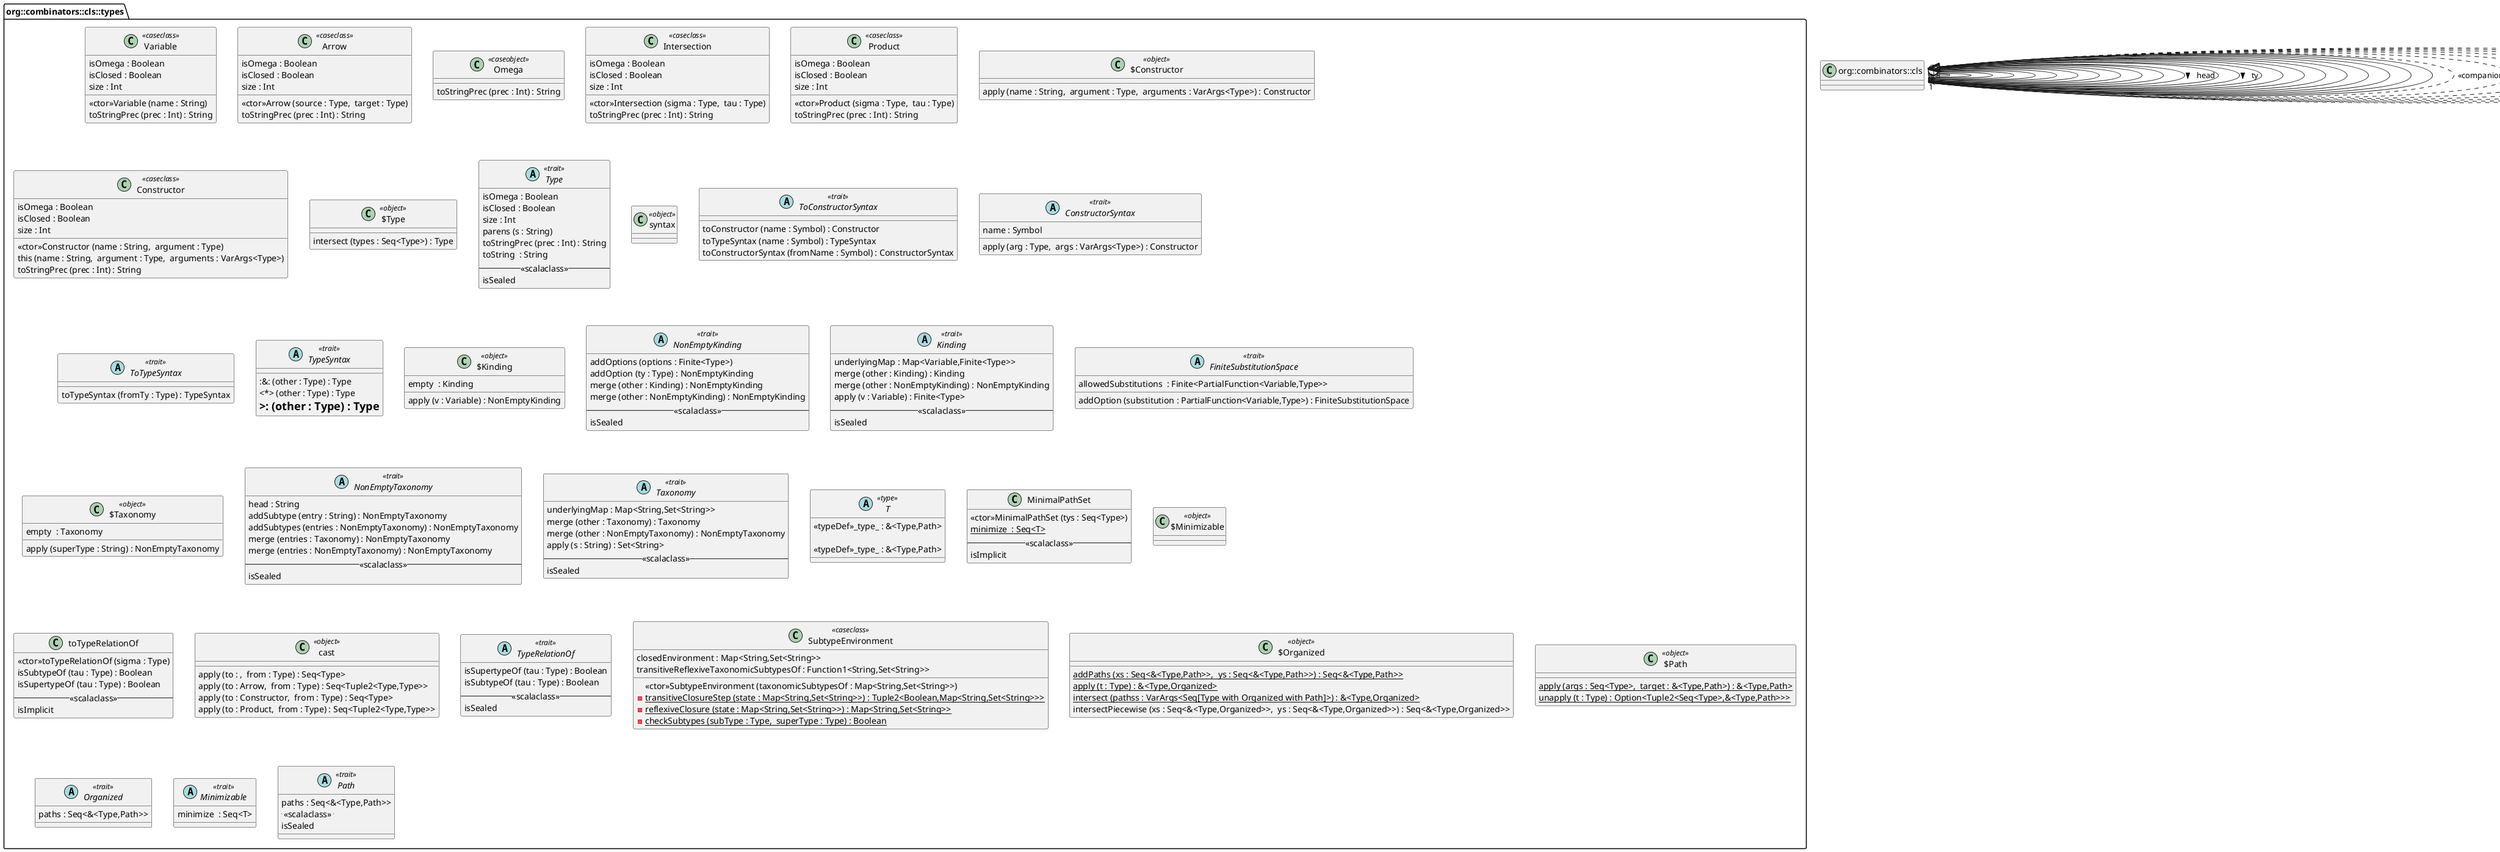 @startuml need_to_find_id
package org::combinators::cls::types{
    class org::combinators::cls::types.Variable << caseclass >>{
        isOmega : Boolean 
        isClosed : Boolean 
        size : Int 
        << ctor >>Variable (name : String) 
        toStringPrec (prec : Int) : String 
    
    }
    class org::combinators::cls::types.Arrow << caseclass >>{
        isOmega : Boolean 
        isClosed : Boolean 
        size : Int 
        << ctor >>Arrow (source : Type,  target : Type) 
        toStringPrec (prec : Int) : String 
    
    }
    class org::combinators::cls::types.Omega << caseobject >>{
        toStringPrec (prec : Int) : String 
    
    }
    class org::combinators::cls::types.Intersection << caseclass >>{
        isOmega : Boolean 
        isClosed : Boolean 
        size : Int 
        << ctor >>Intersection (sigma : Type,  tau : Type) 
        toStringPrec (prec : Int) : String 
    
    }
    class org::combinators::cls::types.Product << caseclass >>{
        isOmega : Boolean 
        isClosed : Boolean 
        size : Int 
        << ctor >>Product (sigma : Type,  tau : Type) 
        toStringPrec (prec : Int) : String 
    
    }
    class org::combinators::cls::types.$Constructor << object >>{
        apply (name : String,  argument : Type,  arguments : VarArgs<Type>) : Constructor 
    
    }
    class org::combinators::cls::types.Constructor << caseclass >>{
        isOmega : Boolean 
        isClosed : Boolean 
        size : Int 
        << ctor >>Constructor (name : String,  argument : Type) 
        this (name : String,  argument : Type,  arguments : VarArgs<Type>) 
        toStringPrec (prec : Int) : String 
    
    }
    class org::combinators::cls::types.$Type << object >>{
        intersect (types : Seq<Type>) : Type 
    
    }
    abstract class org::combinators::cls::types.Type << trait >>{
        isOmega : Boolean 
        isClosed : Boolean 
        size : Int 
        parens (s : String) 
        toStringPrec (prec : Int) : String
        toString  : String 
    -- <<scalaclass>> --
        isSealed
    }
    class org::combinators::cls::types.syntax << object >>
    abstract class org::combinators::cls::types.ToConstructorSyntax << trait >>{
        toConstructor (name : Symbol) : Constructor
        toTypeSyntax (name : Symbol) : TypeSyntax
        toConstructorSyntax (fromName : Symbol) : ConstructorSyntax 
    
    }
    abstract class org::combinators::cls::types.ConstructorSyntax << trait >>{
        name : Symbol 
        apply (arg : Type,  args : VarArgs<Type>) : Constructor 
    
    }
    abstract class org::combinators::cls::types.ToTypeSyntax << trait >>{
        toTypeSyntax (fromTy : Type) : TypeSyntax 
    
    }
    abstract class org::combinators::cls::types.TypeSyntax << trait >>{
        :&: (other : Type) : Type
        <*> (other : Type) : Type
        =>: (other : Type) : Type 
    
    }
    class org::combinators::cls::types.$Kinding << object >>{
        apply (v : Variable) : NonEmptyKinding
        empty  : Kinding 
    
    }
    abstract class org::combinators::cls::types.NonEmptyKinding << trait >>{
        addOptions (options : Finite<Type>) 
        addOption (ty : Type) : NonEmptyKinding
        merge (other : Kinding) : NonEmptyKinding
        merge (other : NonEmptyKinding) : NonEmptyKinding 
    -- <<scalaclass>> --
        isSealed
    }
    abstract class org::combinators::cls::types.Kinding << trait >>{
        underlyingMap : Map<Variable,Finite<Type>> 
        merge (other : Kinding) : Kinding
        merge (other : NonEmptyKinding) : NonEmptyKinding
        apply (v : Variable) : Finite<Type> 
    -- <<scalaclass>> --
        isSealed
    }
    abstract class org::combinators::cls::types.FiniteSubstitutionSpace << trait >>{
        allowedSubstitutions  : Finite<PartialFunction<Variable,Type>>
        addOption (substitution : PartialFunction<Variable,Type>) : FiniteSubstitutionSpace 
    
    }
    class org::combinators::cls::types.$Taxonomy << object >>{
        apply (superType : String) : NonEmptyTaxonomy
        empty  : Taxonomy 
    
    }
    abstract class org::combinators::cls::types.NonEmptyTaxonomy << trait >>{
        head : String 
        addSubtype (entry : String) : NonEmptyTaxonomy
        addSubtypes (entries : NonEmptyTaxonomy) : NonEmptyTaxonomy
        merge (entries : Taxonomy) : NonEmptyTaxonomy
        merge (entries : NonEmptyTaxonomy) : NonEmptyTaxonomy 
    -- <<scalaclass>> --
        isSealed
    }
    abstract class org::combinators::cls::types.Taxonomy << trait >>{
        underlyingMap : Map<String,Set<String>> 
        merge (other : Taxonomy) : Taxonomy
        merge (other : NonEmptyTaxonomy) : NonEmptyTaxonomy
        apply (s : String) : Set<String> 
    -- <<scalaclass>> --
        isSealed
    }
    abstract class org::combinators::cls::types.T << type >>{
        << typeDef >>_type_ : &<Type,Path> 
         
    }
    abstract class org::combinators::cls::types.T << type >>{
        << typeDef >>_type_ : &<Type,Path> 
         
    }
    class org::combinators::cls::types.MinimalPathSet {
        << ctor >>MinimalPathSet (tys : Seq<Type>) 
         {static} minimize  : Seq<T> 
    -- <<scalaclass>> --
        isImplicit
    }
    class org::combinators::cls::types.$Minimizable << object >>
    class org::combinators::cls::types.toTypeRelationOf {
        << ctor >>toTypeRelationOf (sigma : Type) 
        isSubtypeOf (tau : Type) : Boolean
        isSupertypeOf (tau : Type) : Boolean 
    -- <<scalaclass>> --
        isImplicit
    }
    class org::combinators::cls::types.cast << object >>{
        apply (to : ,  from : Type) : Seq<Type>
        apply (to : Arrow,  from : Type) : Seq<Tuple2<Type,Type>>
        apply (to : Constructor,  from : Type) : Seq<Type>
        apply (to : Product,  from : Type) : Seq<Tuple2<Type,Type>> 
    
    }
    abstract class org::combinators::cls::types.TypeRelationOf << trait >>{
        isSupertypeOf (tau : Type) : Boolean
        isSubtypeOf (tau : Type) : Boolean 
    -- <<scalaclass>> --
        isSealed
    }
    class org::combinators::cls::types.SubtypeEnvironment << caseclass >>{
        closedEnvironment : Map<String,Set<String>> 
        transitiveReflexiveTaxonomicSubtypesOf : Function1<String,Set<String>> 
        << ctor >>SubtypeEnvironment (taxonomicSubtypesOf : Map<String,Set<String>>) 
         {static} - transitiveClosureStep (state : Map<String,Set<String>>) : Tuple2<Boolean,Map<String,Set<String>>>
         {static} - reflexiveClosure (state : Map<String,Set<String>>) : Map<String,Set<String>>
         {static} - checkSubtypes (subType : Type,  superType : Type) : Boolean 
    
    }
    class org::combinators::cls::types.$Organized << object >>{
         {static} addPaths (xs : Seq<&<Type,Path>>,  ys : Seq<&<Type,Path>>) : Seq<&<Type,Path>>
         {static} apply (t : Type) : &<Type,Organized>
         {static} intersect (pathss : VarArgs<Seq[Type with Organized with Path]>) : &<Type,Organized>
        intersectPiecewise (xs : Seq<&<Type,Organized>>,  ys : Seq<&<Type,Organized>>) : Seq<&<Type,Organized>> 
    
    }
    class org::combinators::cls::types.$Path << object >>{
         {static} apply (args : Seq<Type>,  target : &<Type,Path>) : &<Type,Path>
         {static} unapply (t : Type) : Option<Tuple2<Seq<Type>,&<Type,Path>>> 
    
    }
    abstract class org::combinators::cls::types.Organized << trait >>{
        paths : Seq<&<Type,Path>> 
         
    }
    abstract class org::combinators::cls::types.T << type >>
    abstract class org::combinators::cls::types.Minimizable << trait >>{
        minimize  : Seq<T> 
    
    }
    abstract class org::combinators::cls::types.Path << trait >>{
        paths : Seq<&<Type,Path>> 
         -- <<scalaclass>> --
        isSealed
    }
}
org::combinators::cls::types.Organized <|-- org::combinators::cls::types.Path 
org::combinators::cls::types.SubtypeEnvironment +-- org::combinators::cls::types.TypeRelationOf 
org::combinators::cls::types.SubtypeEnvironment +-- org::combinators::cls::types.cast 
org::combinators::cls::types.TypeRelationOf <|-- org::combinators::cls::types.toTypeRelationOf 
org::combinators::cls::types.SubtypeEnvironment +-- org::combinators::cls::types.toTypeRelationOf 
org::combinators::cls::types.SubtypeEnvironment +-- org::combinators::cls::types.Minimizable 
org::combinators::cls::types.MinimalPathSet +-- org::combinators::cls::types.T 
org::combinators::cls::types.Minimizable <|-- org::combinators::cls::types.MinimalPathSet 
org::combinators::cls::types.SubtypeEnvironment +-- org::combinators::cls::types.MinimalPathSet 
org::combinators::cls::types.Taxonomy <|-- org::combinators::cls::types.NonEmptyTaxonomy 
org::combinators::cls::types.FiniteSubstitutionSpace <|-- org::combinators::cls::types.Kinding 
org::combinators::cls::types.NonEmptyKinding --> "1" org::combinators::cls::types.Variable : head   > 
org::combinators::cls::types.Kinding <|-- org::combinators::cls::types.NonEmptyKinding 
org::combinators::cls::types.TypeSyntax --> "1" org::combinators::cls::types.Type : ty   > 
org::combinators::cls::types.ToTypeSyntax <|-- org::combinators::cls::types.ToConstructorSyntax 
org::combinators::cls::types.ToConstructorSyntax <|-- org::combinators::cls::types.syntax 
org::combinators::cls::types.Type <|-- org::combinators::cls::types.Constructor 
org::combinators::cls::types.Type <|-- org::combinators::cls::types.Product 
org::combinators::cls::types.Type <|-- org::combinators::cls::types.Intersection 
org::combinators::cls::types.Type <|-- org::combinators::cls::types.Omega 
org::combinators::cls::types.Organized <|-- org::combinators::cls::types.Omega 
org::combinators::cls::types.Type <|-- org::combinators::cls::types.Arrow 
org::combinators::cls::types.Type <|-- org::combinators::cls::types.Variable 
org::combinators::cls::types.Path .. org::combinators::cls::types.$Path : << companion >>
org::combinators::cls::types.Minimizable .. org::combinators::cls::types.$Minimizable : << companion >>
org::combinators::cls::types.Organized .. org::combinators::cls::types.$Organized : << companion >>
org::combinators::cls::types.Taxonomy .. org::combinators::cls::types.$Taxonomy : << companion >>
org::combinators::cls::types.Kinding .. org::combinators::cls::types.$Kinding : << companion >>
org::combinators::cls::types.Type .. org::combinators::cls::types.$Type : << companion >>
org::combinators::cls::types.Constructor .. org::combinators::cls::types.$Constructor : << companion >>
@enduml